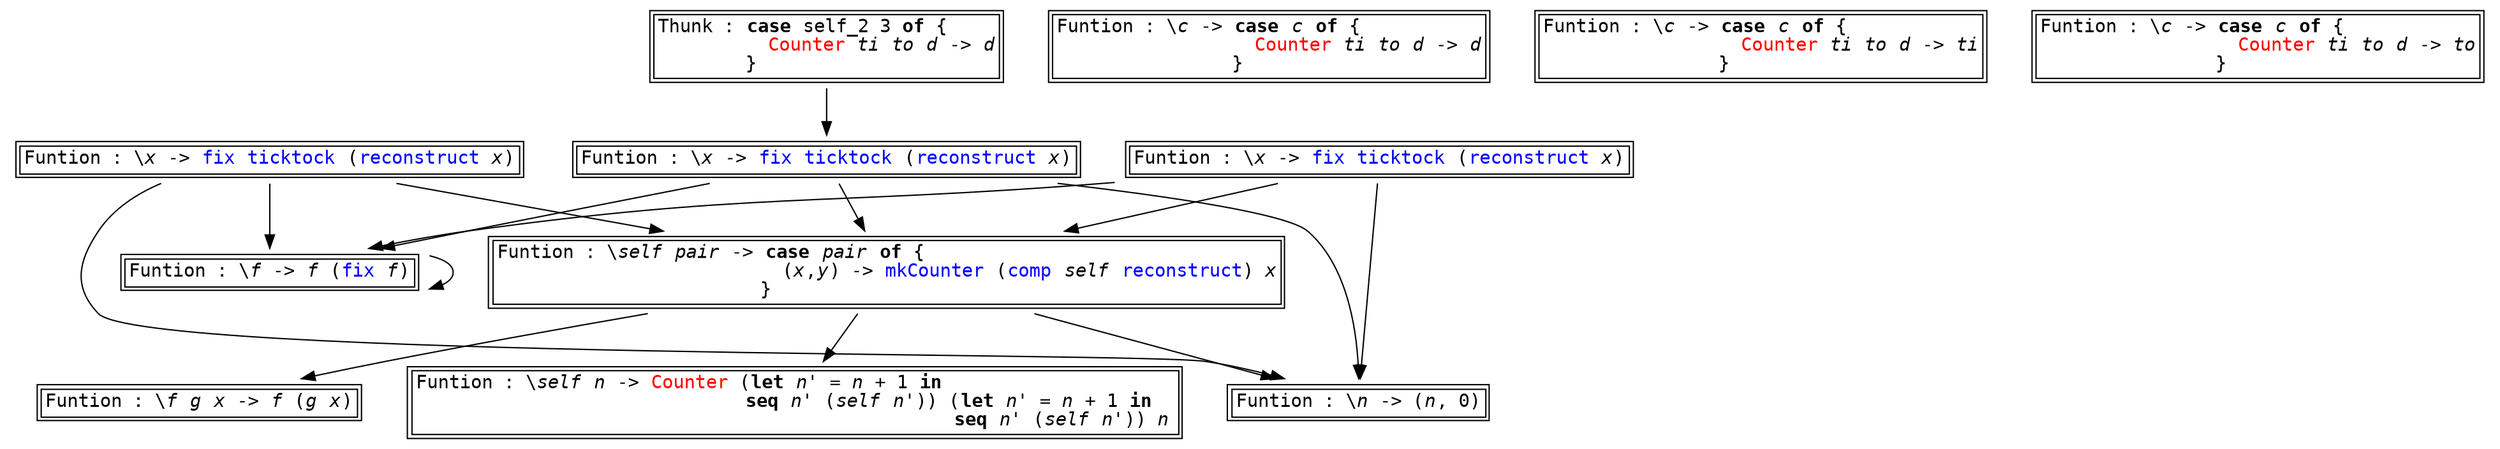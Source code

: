 digraph G {
node [ fontname=monospace, shape=plaintext ];
s0[label=<<TABLE ALIGN="LEFT"><TR><TD BALIGN="LEFT" ALIGN="LEFT">Funtion&nbsp;:&nbsp;\<I>f</I>&nbsp;<I>g</I>&nbsp;<I>x</I>&nbsp;-&gt;&nbsp;<I>f</I>&nbsp;(<I>g</I>&nbsp;<I>x</I>)<BR /></TD></TR></TABLE>>];
s0;
s1[label=<<TABLE ALIGN="LEFT"><TR><TD BALIGN="LEFT" ALIGN="LEFT">Funtion&nbsp;:&nbsp;\<I>c</I>&nbsp;-&gt;&nbsp;<B>case</B>&nbsp;<I>c</I>&nbsp;<B>of</B>&nbsp;{&nbsp;&nbsp;&nbsp;&nbsp;&nbsp;&nbsp;&nbsp;&nbsp;&nbsp;&nbsp;&nbsp;<BR />&nbsp;&nbsp;&nbsp;&nbsp;&nbsp;&nbsp;&nbsp;&nbsp;&nbsp;&nbsp;&nbsp;&nbsp;&nbsp;&nbsp;&nbsp;&nbsp;&nbsp;&nbsp;<FONT COLOR="red">Counter</FONT>&nbsp;<I>ti</I>&nbsp;<I>to</I>&nbsp;<I>d</I>&nbsp;-&gt;&nbsp;<I>d</I><BR />&nbsp;&nbsp;&nbsp;&nbsp;&nbsp;&nbsp;&nbsp;&nbsp;&nbsp;&nbsp;&nbsp;&nbsp;&nbsp;&nbsp;&nbsp;&nbsp;}&nbsp;&nbsp;&nbsp;&nbsp;&nbsp;&nbsp;&nbsp;&nbsp;&nbsp;&nbsp;&nbsp;&nbsp;&nbsp;&nbsp;&nbsp;&nbsp;&nbsp;&nbsp;&nbsp;&nbsp;&nbsp;<BR /></TD></TR></TABLE>>];
s1;
s2[label=<<TABLE ALIGN="LEFT"><TR><TD BALIGN="LEFT" ALIGN="LEFT">Funtion&nbsp;:&nbsp;\<I>f</I>&nbsp;-&gt;&nbsp;<I>f</I>&nbsp;(<FONT COLOR="blue">fix</FONT>&nbsp;<I>f</I>)<BR /></TD></TR></TABLE>>];
s2 -> s2;
s3[label=<<TABLE ALIGN="LEFT"><TR><TD BALIGN="LEFT" ALIGN="LEFT">Thunk&nbsp;:&nbsp;<B>case</B>&nbsp;self_2&nbsp;3&nbsp;<B>of</B>&nbsp;{&nbsp;&nbsp;&nbsp;&nbsp;<BR />&nbsp;&nbsp;&nbsp;&nbsp;&nbsp;&nbsp;&nbsp;&nbsp;&nbsp;&nbsp;<FONT COLOR="red">Counter</FONT>&nbsp;<I>ti</I>&nbsp;<I>to</I>&nbsp;<I>d</I>&nbsp;-&gt;&nbsp;<I>d</I><BR />&nbsp;&nbsp;&nbsp;&nbsp;&nbsp;&nbsp;&nbsp;&nbsp;}&nbsp;&nbsp;&nbsp;&nbsp;&nbsp;&nbsp;&nbsp;&nbsp;&nbsp;&nbsp;&nbsp;&nbsp;&nbsp;&nbsp;&nbsp;&nbsp;&nbsp;&nbsp;&nbsp;&nbsp;&nbsp;<BR /></TD></TR></TABLE>>];
s3 -> s11;
s4[label=<<TABLE ALIGN="LEFT"><TR><TD BALIGN="LEFT" ALIGN="LEFT">Funtion&nbsp;:&nbsp;\<I>self</I>&nbsp;<I>n</I>&nbsp;-&gt;&nbsp;<FONT COLOR="red">Counter</FONT>&nbsp;(<B>let</B>&nbsp;<I>n'</I>&nbsp;=&nbsp;<I>n</I>&nbsp;+&nbsp;1&nbsp;<B>in</B>&nbsp;&nbsp;&nbsp;&nbsp;&nbsp;&nbsp;&nbsp;&nbsp;&nbsp;&nbsp;&nbsp;&nbsp;&nbsp;&nbsp;&nbsp;&nbsp;&nbsp;&nbsp;&nbsp;&nbsp;&nbsp;<BR />&nbsp;&nbsp;&nbsp;&nbsp;&nbsp;&nbsp;&nbsp;&nbsp;&nbsp;&nbsp;&nbsp;&nbsp;&nbsp;&nbsp;&nbsp;&nbsp;&nbsp;&nbsp;&nbsp;&nbsp;&nbsp;&nbsp;&nbsp;&nbsp;&nbsp;&nbsp;&nbsp;&nbsp;&nbsp;&nbsp;<B>seq</B>&nbsp;<I>n'</I>&nbsp;(<I>self</I>&nbsp;<I>n'</I>))&nbsp;(<B>let</B>&nbsp;<I>n'</I>&nbsp;=&nbsp;<I>n</I>&nbsp;+&nbsp;1&nbsp;<B>in</B>&nbsp;&nbsp;<BR />&nbsp;&nbsp;&nbsp;&nbsp;&nbsp;&nbsp;&nbsp;&nbsp;&nbsp;&nbsp;&nbsp;&nbsp;&nbsp;&nbsp;&nbsp;&nbsp;&nbsp;&nbsp;&nbsp;&nbsp;&nbsp;&nbsp;&nbsp;&nbsp;&nbsp;&nbsp;&nbsp;&nbsp;&nbsp;&nbsp;&nbsp;&nbsp;&nbsp;&nbsp;&nbsp;&nbsp;&nbsp;&nbsp;&nbsp;&nbsp;&nbsp;&nbsp;&nbsp;&nbsp;&nbsp;&nbsp;&nbsp;&nbsp;&nbsp;<B>seq</B>&nbsp;<I>n'</I>&nbsp;(<I>self</I>&nbsp;<I>n'</I>))&nbsp;<I>n</I><BR /></TD></TR></TABLE>>];
s4;
s5[label=<<TABLE ALIGN="LEFT"><TR><TD BALIGN="LEFT" ALIGN="LEFT">Funtion&nbsp;:&nbsp;\<I>n</I>&nbsp;-&gt;&nbsp;(<I>n</I>,&nbsp;0)<BR /></TD></TR></TABLE>>];
s5;
s6[label=<<TABLE ALIGN="LEFT"><TR><TD BALIGN="LEFT" ALIGN="LEFT">Funtion&nbsp;:&nbsp;\<I>c</I>&nbsp;-&gt;&nbsp;<B>case</B>&nbsp;<I>c</I>&nbsp;<B>of</B>&nbsp;{&nbsp;&nbsp;&nbsp;&nbsp;&nbsp;&nbsp;&nbsp;&nbsp;&nbsp;&nbsp;&nbsp;&nbsp;<BR />&nbsp;&nbsp;&nbsp;&nbsp;&nbsp;&nbsp;&nbsp;&nbsp;&nbsp;&nbsp;&nbsp;&nbsp;&nbsp;&nbsp;&nbsp;&nbsp;&nbsp;&nbsp;<FONT COLOR="red">Counter</FONT>&nbsp;<I>ti</I>&nbsp;<I>to</I>&nbsp;<I>d</I>&nbsp;-&gt;&nbsp;<I>ti</I><BR />&nbsp;&nbsp;&nbsp;&nbsp;&nbsp;&nbsp;&nbsp;&nbsp;&nbsp;&nbsp;&nbsp;&nbsp;&nbsp;&nbsp;&nbsp;&nbsp;}&nbsp;&nbsp;&nbsp;&nbsp;&nbsp;&nbsp;&nbsp;&nbsp;&nbsp;&nbsp;&nbsp;&nbsp;&nbsp;&nbsp;&nbsp;&nbsp;&nbsp;&nbsp;&nbsp;&nbsp;&nbsp;&nbsp;<BR /></TD></TR></TABLE>>];
s6;
s7[label=<<TABLE ALIGN="LEFT"><TR><TD BALIGN="LEFT" ALIGN="LEFT">Funtion&nbsp;:&nbsp;\<I>self</I>&nbsp;<I>pair</I>&nbsp;-&gt;&nbsp;<B>case</B>&nbsp;<I>pair</I>&nbsp;<B>of</B>&nbsp;{&nbsp;&nbsp;&nbsp;&nbsp;&nbsp;&nbsp;&nbsp;&nbsp;&nbsp;&nbsp;&nbsp;&nbsp;&nbsp;&nbsp;&nbsp;&nbsp;&nbsp;&nbsp;&nbsp;&nbsp;&nbsp;&nbsp;&nbsp;&nbsp;&nbsp;&nbsp;&nbsp;&nbsp;&nbsp;&nbsp;&nbsp;&nbsp;<BR />&nbsp;&nbsp;&nbsp;&nbsp;&nbsp;&nbsp;&nbsp;&nbsp;&nbsp;&nbsp;&nbsp;&nbsp;&nbsp;&nbsp;&nbsp;&nbsp;&nbsp;&nbsp;&nbsp;&nbsp;&nbsp;&nbsp;&nbsp;&nbsp;&nbsp;&nbsp;(<I>x</I>,<I>y</I>)&nbsp;-&gt;&nbsp;<FONT COLOR="blue">mkCounter</FONT>&nbsp;(<FONT COLOR="blue">comp</FONT>&nbsp;<I>self</I>&nbsp;<FONT COLOR="blue">reconstruct</FONT>)&nbsp;<I>x</I><BR />&nbsp;&nbsp;&nbsp;&nbsp;&nbsp;&nbsp;&nbsp;&nbsp;&nbsp;&nbsp;&nbsp;&nbsp;&nbsp;&nbsp;&nbsp;&nbsp;&nbsp;&nbsp;&nbsp;&nbsp;&nbsp;&nbsp;&nbsp;&nbsp;}&nbsp;&nbsp;&nbsp;&nbsp;&nbsp;&nbsp;&nbsp;&nbsp;&nbsp;&nbsp;&nbsp;&nbsp;&nbsp;&nbsp;&nbsp;&nbsp;&nbsp;&nbsp;&nbsp;&nbsp;&nbsp;&nbsp;&nbsp;&nbsp;&nbsp;&nbsp;&nbsp;&nbsp;&nbsp;&nbsp;&nbsp;&nbsp;&nbsp;&nbsp;&nbsp;&nbsp;&nbsp;&nbsp;&nbsp;&nbsp;&nbsp;&nbsp;&nbsp;&nbsp;&nbsp;<BR /></TD></TR></TABLE>>];
s7 -> s0, s4, s5;
s8[label=<<TABLE ALIGN="LEFT"><TR><TD BALIGN="LEFT" ALIGN="LEFT">Funtion&nbsp;:&nbsp;\<I>c</I>&nbsp;-&gt;&nbsp;<B>case</B>&nbsp;<I>c</I>&nbsp;<B>of</B>&nbsp;{&nbsp;&nbsp;&nbsp;&nbsp;&nbsp;&nbsp;&nbsp;&nbsp;&nbsp;&nbsp;&nbsp;&nbsp;<BR />&nbsp;&nbsp;&nbsp;&nbsp;&nbsp;&nbsp;&nbsp;&nbsp;&nbsp;&nbsp;&nbsp;&nbsp;&nbsp;&nbsp;&nbsp;&nbsp;&nbsp;&nbsp;<FONT COLOR="red">Counter</FONT>&nbsp;<I>ti</I>&nbsp;<I>to</I>&nbsp;<I>d</I>&nbsp;-&gt;&nbsp;<I>to</I><BR />&nbsp;&nbsp;&nbsp;&nbsp;&nbsp;&nbsp;&nbsp;&nbsp;&nbsp;&nbsp;&nbsp;&nbsp;&nbsp;&nbsp;&nbsp;&nbsp;}&nbsp;&nbsp;&nbsp;&nbsp;&nbsp;&nbsp;&nbsp;&nbsp;&nbsp;&nbsp;&nbsp;&nbsp;&nbsp;&nbsp;&nbsp;&nbsp;&nbsp;&nbsp;&nbsp;&nbsp;&nbsp;&nbsp;<BR /></TD></TR></TABLE>>];
s8;
s9[label=<<TABLE ALIGN="LEFT"><TR><TD BALIGN="LEFT" ALIGN="LEFT">Funtion&nbsp;:&nbsp;\<I>x</I>&nbsp;-&gt;&nbsp;<FONT COLOR="blue">fix</FONT>&nbsp;<FONT COLOR="blue">ticktock</FONT>&nbsp;(<FONT COLOR="blue">reconstruct</FONT>&nbsp;<I>x</I>)<BR /></TD></TR></TABLE>>];
s9 -> s2, s5, s7;
s10[label=<<TABLE ALIGN="LEFT"><TR><TD BALIGN="LEFT" ALIGN="LEFT">Funtion&nbsp;:&nbsp;\<I>x</I>&nbsp;-&gt;&nbsp;<FONT COLOR="blue">fix</FONT>&nbsp;<FONT COLOR="blue">ticktock</FONT>&nbsp;(<FONT COLOR="blue">reconstruct</FONT>&nbsp;<I>x</I>)<BR /></TD></TR></TABLE>>];
s10 -> s2, s5, s7;
s11[label=<<TABLE ALIGN="LEFT"><TR><TD BALIGN="LEFT" ALIGN="LEFT">Funtion&nbsp;:&nbsp;\<I>x</I>&nbsp;-&gt;&nbsp;<FONT COLOR="blue">fix</FONT>&nbsp;<FONT COLOR="blue">ticktock</FONT>&nbsp;(<FONT COLOR="blue">reconstruct</FONT>&nbsp;<I>x</I>)<BR /></TD></TR></TABLE>>];
s11 -> s2, s5, s7;
}